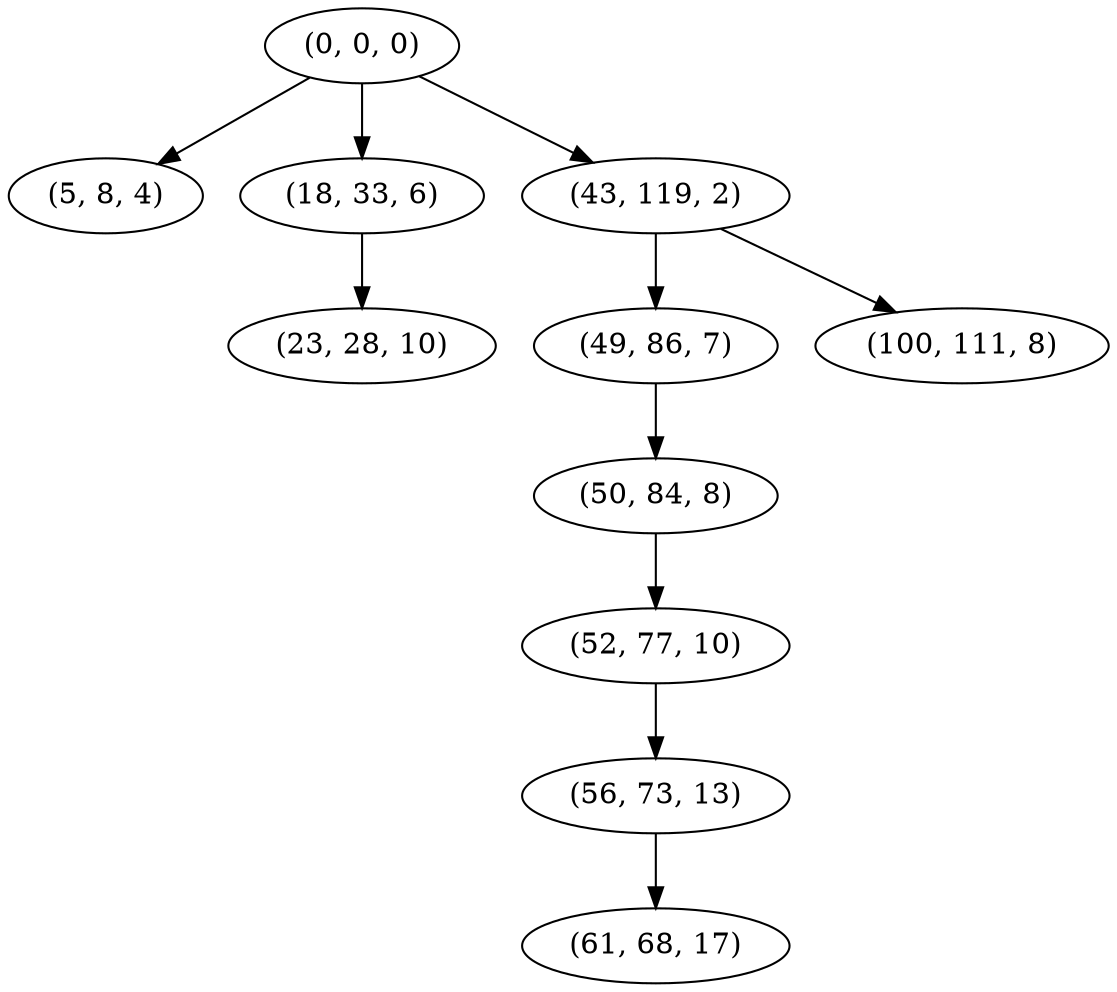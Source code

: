 digraph tree {
    "(0, 0, 0)";
    "(5, 8, 4)";
    "(18, 33, 6)";
    "(23, 28, 10)";
    "(43, 119, 2)";
    "(49, 86, 7)";
    "(50, 84, 8)";
    "(52, 77, 10)";
    "(56, 73, 13)";
    "(61, 68, 17)";
    "(100, 111, 8)";
    "(0, 0, 0)" -> "(5, 8, 4)";
    "(0, 0, 0)" -> "(18, 33, 6)";
    "(0, 0, 0)" -> "(43, 119, 2)";
    "(18, 33, 6)" -> "(23, 28, 10)";
    "(43, 119, 2)" -> "(49, 86, 7)";
    "(43, 119, 2)" -> "(100, 111, 8)";
    "(49, 86, 7)" -> "(50, 84, 8)";
    "(50, 84, 8)" -> "(52, 77, 10)";
    "(52, 77, 10)" -> "(56, 73, 13)";
    "(56, 73, 13)" -> "(61, 68, 17)";
}

